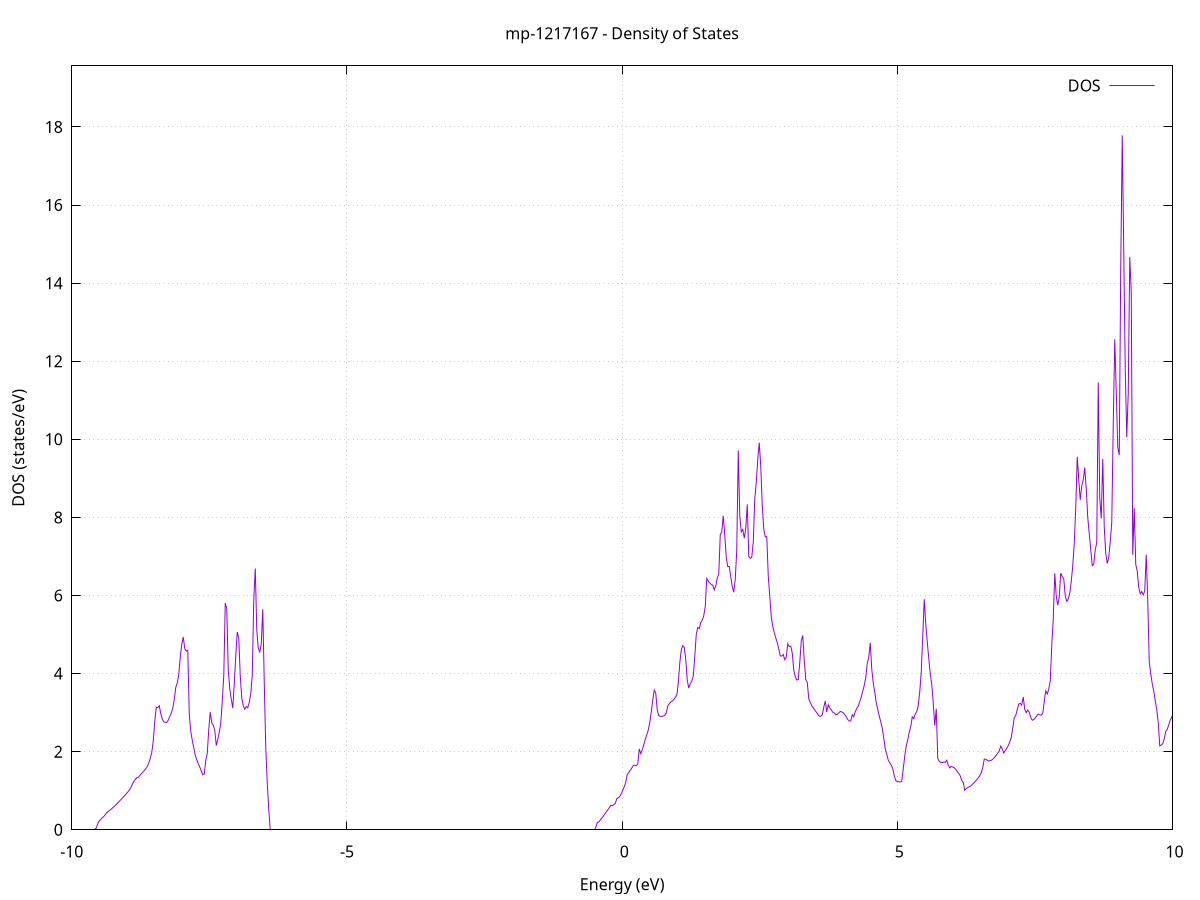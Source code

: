 set title 'mp-1217167 - Density of States'
set xlabel 'Energy (eV)'
set ylabel 'DOS (states/eV)'
set grid
set xrange [-10:10]
set yrange [0:19.564]
set xzeroaxis lt -1
set terminal png size 800,600
set output 'mp-1217167_dos_gnuplot.png'
plot '-' using 1:2 with lines title 'DOS'
-30.405000 0.000000
-30.377800 0.000000
-30.350500 0.000000
-30.323300 0.000000
-30.296000 0.000000
-30.268700 0.000000
-30.241500 0.000000
-30.214200 0.000000
-30.187000 0.000000
-30.159700 0.000000
-30.132500 0.000000
-30.105200 0.000000
-30.078000 0.000000
-30.050700 0.000000
-30.023500 0.000000
-29.996200 0.000000
-29.968900 0.000000
-29.941700 0.000000
-29.914400 0.000000
-29.887200 0.000000
-29.859900 0.000000
-29.832700 0.000000
-29.805400 0.000000
-29.778200 0.000000
-29.750900 0.000000
-29.723700 0.000000
-29.696400 0.000000
-29.669100 0.000000
-29.641900 0.000000
-29.614600 0.000000
-29.587400 0.000000
-29.560100 0.000000
-29.532900 0.000000
-29.505600 0.000000
-29.478400 0.000000
-29.451100 0.000000
-29.423800 0.000000
-29.396600 0.000000
-29.369300 0.000000
-29.342100 0.000000
-29.314800 0.000000
-29.287600 0.000000
-29.260300 0.000000
-29.233100 0.000000
-29.205800 0.000000
-29.178600 0.000000
-29.151300 0.000000
-29.124000 0.000000
-29.096800 0.000000
-29.069500 0.000000
-29.042300 0.000000
-29.015000 0.000000
-28.987800 0.000000
-28.960500 0.000000
-28.933300 0.000000
-28.906000 0.000000
-28.878800 0.000000
-28.851500 0.000000
-28.824200 0.000000
-28.797000 0.000000
-28.769700 0.000000
-28.742500 0.000000
-28.715200 0.000000
-28.688000 0.000000
-28.660700 0.000000
-28.633500 0.000000
-28.606200 0.000000
-28.579000 0.000000
-28.551700 0.000000
-28.524400 0.000000
-28.497200 0.000000
-28.469900 0.000000
-28.442700 0.000000
-28.415400 0.000000
-28.388200 0.000000
-28.360900 0.000000
-28.333700 0.000000
-28.306400 0.000000
-28.279200 0.000000
-28.251900 0.000000
-28.224600 0.000000
-28.197400 0.000000
-28.170100 0.000000
-28.142900 0.000000
-28.115600 0.000000
-28.088400 0.000000
-28.061100 0.000000
-28.033900 0.000000
-28.006600 0.000000
-27.979300 0.000000
-27.952100 0.000000
-27.924800 6.522800
-27.897600 5.503300
-27.870300 6.967200
-27.843100 14.033200
-27.815800 16.596500
-27.788600 21.663800
-27.761300 20.097700
-27.734100 16.280500
-27.706800 14.658400
-27.679500 20.655200
-27.652300 6.849800
-27.625000 13.544400
-27.597800 31.030700
-27.570500 16.588800
-27.543300 86.180500
-27.516000 36.840200
-27.488800 45.499500
-27.461500 47.075400
-27.434300 30.194900
-27.407000 8.302600
-27.379700 0.000000
-27.352500 0.000000
-27.325200 0.000000
-27.298000 0.000000
-27.270700 0.687100
-27.243500 3.081200
-27.216200 11.430200
-27.189000 48.379400
-27.161700 11.970000
-27.134500 0.000000
-27.107200 0.000000
-27.079900 34.578400
-27.052700 72.490400
-27.025400 17.737300
-26.998200 0.000000
-26.970900 0.000000
-26.943700 0.000000
-26.916400 0.000000
-26.889200 0.000000
-26.861900 0.000000
-26.834600 0.000000
-26.807400 0.000000
-26.780100 0.000000
-26.752900 0.000000
-26.725600 0.000000
-26.698400 0.000000
-26.671100 0.000000
-26.643900 0.000000
-26.616600 0.000000
-26.589400 0.000000
-26.562100 0.000000
-26.534800 0.000000
-26.507600 0.000000
-26.480300 0.000000
-26.453100 0.000000
-26.425800 0.000000
-26.398600 0.000000
-26.371300 0.000000
-26.344100 0.000000
-26.316800 0.000000
-26.289600 0.000000
-26.262300 0.000000
-26.235000 0.000000
-26.207800 0.000000
-26.180500 0.000000
-26.153300 0.000000
-26.126000 0.000000
-26.098800 0.000000
-26.071500 0.000000
-26.044300 0.000000
-26.017000 0.000000
-25.989800 0.000000
-25.962500 0.000000
-25.935200 0.000000
-25.908000 0.000000
-25.880700 0.000000
-25.853500 0.000000
-25.826200 0.000000
-25.799000 0.000000
-25.771700 0.000000
-25.744500 0.000000
-25.717200 0.000000
-25.690000 0.000000
-25.662700 0.000000
-25.635400 0.000000
-25.608200 0.000000
-25.580900 0.000000
-25.553700 0.000000
-25.526400 0.000000
-25.499200 0.000000
-25.471900 0.000000
-25.444700 0.000000
-25.417400 0.000000
-25.390100 0.000000
-25.362900 0.000000
-25.335600 0.000000
-25.308400 0.000000
-25.281100 0.000000
-25.253900 0.000000
-25.226600 0.000000
-25.199400 0.000000
-25.172100 0.000000
-25.144900 0.000000
-25.117600 0.000000
-25.090300 0.000000
-25.063100 0.000000
-25.035800 0.000000
-25.008600 0.000000
-24.981300 0.000000
-24.954100 0.000000
-24.926800 0.000000
-24.899600 0.000000
-24.872300 0.000000
-24.845100 0.000000
-24.817800 0.000000
-24.790500 0.000000
-24.763300 0.000000
-24.736000 0.000000
-24.708800 0.000000
-24.681500 0.000000
-24.654300 0.000000
-24.627000 0.000000
-24.599800 0.000000
-24.572500 0.000000
-24.545300 0.000000
-24.518000 0.000000
-24.490700 0.000000
-24.463500 0.000000
-24.436200 0.000000
-24.409000 0.000000
-24.381700 0.000000
-24.354500 0.000000
-24.327200 0.000000
-24.300000 0.000000
-24.272700 0.000000
-24.245400 0.000000
-24.218200 0.000000
-24.190900 0.000000
-24.163700 0.000000
-24.136400 0.000000
-24.109200 0.000000
-24.081900 0.000000
-24.054700 0.000000
-24.027400 0.000000
-24.000200 0.000000
-23.972900 0.000000
-23.945600 0.000000
-23.918400 0.000000
-23.891100 0.000000
-23.863900 0.000000
-23.836600 0.000000
-23.809400 0.000000
-23.782100 0.000000
-23.754900 0.000000
-23.727600 0.000000
-23.700400 0.000000
-23.673100 0.000000
-23.645800 0.000000
-23.618600 0.000000
-23.591300 0.000000
-23.564100 0.000000
-23.536800 0.000000
-23.509600 0.000000
-23.482300 0.000000
-23.455100 0.000000
-23.427800 0.000000
-23.400600 0.000000
-23.373300 0.000000
-23.346000 0.000000
-23.318800 0.000000
-23.291500 0.000000
-23.264300 0.000000
-23.237000 0.000000
-23.209800 0.000000
-23.182500 0.000000
-23.155300 0.000000
-23.128000 0.000000
-23.100800 0.000000
-23.073500 0.000000
-23.046200 0.000000
-23.019000 0.000000
-22.991700 0.000000
-22.964500 0.000000
-22.937200 0.000000
-22.910000 0.000000
-22.882700 0.000000
-22.855500 0.000000
-22.828200 0.000000
-22.800900 0.000000
-22.773700 0.000000
-22.746400 0.000000
-22.719200 0.000000
-22.691900 0.000000
-22.664700 0.000000
-22.637400 0.000000
-22.610200 0.000000
-22.582900 0.000000
-22.555700 0.000000
-22.528400 0.000000
-22.501100 0.000000
-22.473900 0.000000
-22.446600 0.000000
-22.419400 0.000000
-22.392100 0.000000
-22.364900 0.000000
-22.337600 0.000000
-22.310400 0.000000
-22.283100 0.000000
-22.255900 0.000000
-22.228600 0.000000
-22.201300 0.000000
-22.174100 0.000000
-22.146800 0.000000
-22.119600 0.000000
-22.092300 0.000000
-22.065100 0.000000
-22.037800 0.000000
-22.010600 0.000000
-21.983300 0.000000
-21.956100 0.000000
-21.928800 0.000000
-21.901500 0.000000
-21.874300 0.000000
-21.847000 0.000000
-21.819800 0.000000
-21.792500 0.000000
-21.765300 0.000000
-21.738000 0.000000
-21.710800 0.000000
-21.683500 0.000000
-21.656200 0.000000
-21.629000 0.000000
-21.601700 0.000000
-21.574500 0.000000
-21.547200 0.000000
-21.520000 0.000000
-21.492700 0.000000
-21.465500 0.000000
-21.438200 0.000000
-21.411000 0.000000
-21.383700 0.000000
-21.356400 0.000000
-21.329200 0.000000
-21.301900 0.000000
-21.274700 0.000000
-21.247400 0.000000
-21.220200 0.000000
-21.192900 0.000000
-21.165700 0.000000
-21.138400 0.000000
-21.111200 0.000000
-21.083900 0.000000
-21.056600 0.000000
-21.029400 0.000000
-21.002100 0.000000
-20.974900 0.000000
-20.947600 0.000000
-20.920400 0.000000
-20.893100 0.000000
-20.865900 0.000000
-20.838600 0.000000
-20.811400 0.000000
-20.784100 0.000000
-20.756800 0.000000
-20.729600 0.000000
-20.702300 0.000000
-20.675100 0.000000
-20.647800 0.000000
-20.620600 0.000000
-20.593300 0.000000
-20.566100 0.000000
-20.538800 0.000000
-20.511600 0.000000
-20.484300 0.000000
-20.457000 0.000000
-20.429800 0.000000
-20.402500 0.000000
-20.375300 0.000000
-20.348000 0.000000
-20.320800 0.000000
-20.293500 0.000000
-20.266300 0.000000
-20.239000 0.000000
-20.211700 0.000000
-20.184500 0.000000
-20.157200 0.000000
-20.130000 0.000000
-20.102700 0.000000
-20.075500 0.000000
-20.048200 0.000000
-20.021000 0.000000
-19.993700 0.000000
-19.966500 0.000000
-19.939200 0.000000
-19.911900 0.000000
-19.884700 0.000000
-19.857400 0.000000
-19.830200 0.000000
-19.802900 0.000000
-19.775700 0.000000
-19.748400 0.000000
-19.721200 0.000000
-19.693900 0.000000
-19.666700 0.000000
-19.639400 0.000000
-19.612100 0.000000
-19.584900 0.000000
-19.557600 0.000000
-19.530400 0.000000
-19.503100 0.000000
-19.475900 0.000000
-19.448600 0.000000
-19.421400 0.000000
-19.394100 0.000000
-19.366900 0.000000
-19.339600 0.000000
-19.312300 0.000000
-19.285100 0.000000
-19.257800 0.000000
-19.230600 0.000000
-19.203300 0.000000
-19.176100 0.000000
-19.148800 0.000000
-19.121600 0.000000
-19.094300 0.000000
-19.067100 0.000000
-19.039800 0.000000
-19.012500 0.000000
-18.985300 0.000000
-18.958000 0.000000
-18.930800 0.000000
-18.903500 0.000000
-18.876300 0.000000
-18.849000 0.000000
-18.821800 0.000000
-18.794500 0.000000
-18.767200 0.000000
-18.740000 0.000000
-18.712700 0.000000
-18.685500 0.000000
-18.658200 0.000000
-18.631000 0.000000
-18.603700 0.000000
-18.576500 0.000000
-18.549200 0.000000
-18.522000 0.000000
-18.494700 0.000000
-18.467400 0.000000
-18.440200 0.000000
-18.412900 0.000000
-18.385700 0.000000
-18.358400 0.000000
-18.331200 0.000000
-18.303900 0.000000
-18.276700 0.000000
-18.249400 0.000000
-18.222200 0.000000
-18.194900 0.000000
-18.167600 0.000000
-18.140400 0.000000
-18.113100 0.000000
-18.085900 0.000000
-18.058600 0.000000
-18.031400 0.000000
-18.004100 0.000000
-17.976900 0.000000
-17.949600 0.000000
-17.922400 0.000000
-17.895100 0.000000
-17.867800 0.000000
-17.840600 0.000000
-17.813300 0.000000
-17.786100 0.000000
-17.758800 0.000000
-17.731600 0.000000
-17.704300 0.000000
-17.677100 0.000000
-17.649800 0.000000
-17.622500 0.000000
-17.595300 0.000000
-17.568000 0.000000
-17.540800 0.000000
-17.513500 0.000000
-17.486300 0.000000
-17.459000 0.000000
-17.431800 0.000000
-17.404500 0.000000
-17.377300 0.000000
-17.350000 0.000000
-17.322700 0.000000
-17.295500 0.000000
-17.268200 0.000000
-17.241000 0.000000
-17.213700 0.000000
-17.186500 0.000000
-17.159200 0.000000
-17.132000 0.000000
-17.104700 0.000000
-17.077500 0.000000
-17.050200 0.000000
-17.022900 0.000000
-16.995700 0.000000
-16.968400 0.000000
-16.941200 0.000000
-16.913900 0.000000
-16.886700 0.000000
-16.859400 0.000000
-16.832200 0.000000
-16.804900 0.000000
-16.777700 0.000000
-16.750400 0.000000
-16.723100 0.000000
-16.695900 0.000000
-16.668600 0.000000
-16.641400 0.000000
-16.614100 0.000000
-16.586900 0.000000
-16.559600 0.000000
-16.532400 0.000000
-16.505100 0.000000
-16.477900 0.000000
-16.450600 0.000000
-16.423300 0.000000
-16.396100 0.000000
-16.368800 0.000000
-16.341600 0.000000
-16.314300 0.000000
-16.287100 0.000000
-16.259800 0.000000
-16.232600 0.000000
-16.205300 0.000000
-16.178000 0.000000
-16.150800 0.000000
-16.123500 0.000000
-16.096300 0.000000
-16.069000 0.000000
-16.041800 0.000000
-16.014500 0.000000
-15.987300 0.000000
-15.960000 0.000000
-15.932800 0.000000
-15.905500 0.000000
-15.878200 0.000000
-15.851000 0.000000
-15.823700 0.000000
-15.796500 0.000000
-15.769200 0.000000
-15.742000 0.000000
-15.714700 0.000000
-15.687500 0.000000
-15.660200 0.000000
-15.633000 0.000000
-15.605700 0.000000
-15.578400 0.000000
-15.551200 0.000000
-15.523900 0.000000
-15.496700 0.000000
-15.469400 0.000000
-15.442200 0.000000
-15.414900 0.000000
-15.387700 0.000000
-15.360400 0.000000
-15.333200 0.000000
-15.305900 0.000000
-15.278600 0.000000
-15.251400 0.000000
-15.224100 0.000000
-15.196900 0.000000
-15.169600 0.000000
-15.142400 0.000000
-15.115100 0.000000
-15.087900 0.000000
-15.060600 0.000000
-15.033300 0.000000
-15.006100 0.000000
-14.978800 0.000000
-14.951600 0.000000
-14.924300 0.000000
-14.897100 0.000000
-14.869800 0.000000
-14.842600 0.000000
-14.815300 0.000000
-14.788100 0.000000
-14.760800 0.000000
-14.733500 0.000000
-14.706300 0.000000
-14.679000 0.000000
-14.651800 0.000000
-14.624500 0.000000
-14.597300 0.000000
-14.570000 0.000000
-14.542800 0.000000
-14.515500 0.000000
-14.488300 0.000000
-14.461000 0.000000
-14.433700 0.000000
-14.406500 0.000000
-14.379200 0.000000
-14.352000 0.000000
-14.324700 0.000000
-14.297500 0.000000
-14.270200 0.000000
-14.243000 0.000000
-14.215700 0.000000
-14.188500 0.000000
-14.161200 0.000000
-14.133900 0.000000
-14.106700 0.000000
-14.079400 0.000000
-14.052200 0.000000
-14.024900 0.000000
-13.997700 0.000000
-13.970400 0.000000
-13.943200 0.000000
-13.915900 0.000000
-13.888700 0.000000
-13.861400 0.000000
-13.834100 0.000000
-13.806900 0.000000
-13.779600 0.000000
-13.752400 0.000000
-13.725100 0.000000
-13.697900 0.000000
-13.670600 0.000000
-13.643400 0.000000
-13.616100 0.000000
-13.588800 0.000000
-13.561600 0.000000
-13.534300 0.000000
-13.507100 0.000000
-13.479800 0.000000
-13.452600 0.000000
-13.425300 0.000000
-13.398100 0.000000
-13.370800 0.000000
-13.343600 0.000000
-13.316300 0.000000
-13.289000 0.000000
-13.261800 0.000000
-13.234500 0.000000
-13.207300 0.000000
-13.180000 0.000000
-13.152800 0.000000
-13.125500 0.000000
-13.098300 0.000000
-13.071000 0.000000
-13.043800 0.000000
-13.016500 0.000000
-12.989200 0.000000
-12.962000 0.000000
-12.934700 0.000000
-12.907500 0.000000
-12.880200 0.000000
-12.853000 0.000000
-12.825700 0.000000
-12.798500 0.000000
-12.771200 0.000000
-12.744000 0.000000
-12.716700 0.000000
-12.689400 0.000000
-12.662200 0.000000
-12.634900 0.000000
-12.607700 0.000000
-12.580400 0.000000
-12.553200 0.000000
-12.525900 0.000000
-12.498700 0.000000
-12.471400 0.000000
-12.444100 0.000000
-12.416900 0.000000
-12.389600 0.000000
-12.362400 0.000000
-12.335100 0.000000
-12.307900 0.000000
-12.280600 0.000000
-12.253400 0.000000
-12.226100 0.000000
-12.198900 0.000000
-12.171600 0.000000
-12.144300 0.000000
-12.117100 0.000000
-12.089800 0.000000
-12.062600 0.000000
-12.035300 0.000000
-12.008100 0.000000
-11.980800 0.000000
-11.953600 0.000000
-11.926300 0.000000
-11.899100 0.000000
-11.871800 0.000000
-11.844500 0.000000
-11.817300 0.000000
-11.790000 0.000000
-11.762800 0.000000
-11.735500 0.000000
-11.708300 0.000000
-11.681000 0.000000
-11.653800 0.000000
-11.626500 0.000000
-11.599300 0.000000
-11.572000 0.000000
-11.544700 0.000000
-11.517500 0.000000
-11.490200 0.000000
-11.463000 0.000000
-11.435700 0.000000
-11.408500 0.000000
-11.381200 0.000000
-11.354000 0.000000
-11.326700 0.000000
-11.299500 0.000000
-11.272200 0.000000
-11.244900 0.000000
-11.217700 0.000000
-11.190400 0.000000
-11.163200 0.000000
-11.135900 0.000000
-11.108700 0.000000
-11.081400 0.000000
-11.054200 0.000000
-11.026900 0.000000
-10.999600 0.000000
-10.972400 0.000000
-10.945100 0.000000
-10.917900 0.000000
-10.890600 0.000000
-10.863400 0.000000
-10.836100 0.000000
-10.808900 0.000000
-10.781600 0.000000
-10.754400 0.000000
-10.727100 0.000000
-10.699800 0.000000
-10.672600 0.000000
-10.645300 0.000000
-10.618100 0.000000
-10.590800 0.000000
-10.563600 0.000000
-10.536300 0.000000
-10.509100 0.000000
-10.481800 0.000000
-10.454600 0.000000
-10.427300 0.000000
-10.400000 0.000000
-10.372800 0.000000
-10.345500 0.000000
-10.318300 0.000000
-10.291000 0.000000
-10.263800 0.000000
-10.236500 0.000000
-10.209300 0.000000
-10.182000 0.000000
-10.154800 0.000000
-10.127500 0.000000
-10.100200 0.000000
-10.073000 0.000000
-10.045700 0.000000
-10.018500 0.000000
-9.991200 0.000000
-9.964000 0.000000
-9.936700 0.000000
-9.909500 0.000000
-9.882200 0.000000
-9.855000 0.000000
-9.827700 0.000000
-9.800400 0.000000
-9.773200 0.000000
-9.745900 0.000000
-9.718700 0.000000
-9.691400 0.000000
-9.664200 0.000000
-9.636900 0.000000
-9.609700 0.000000
-9.582400 0.000000
-9.555100 0.041800
-9.527900 0.152500
-9.500600 0.228700
-9.473400 0.264800
-9.446100 0.307800
-9.418900 0.339900
-9.391600 0.388100
-9.364400 0.437200
-9.337100 0.470600
-9.309900 0.499300
-9.282600 0.531500
-9.255300 0.565200
-9.228100 0.599300
-9.200800 0.636600
-9.173600 0.675200
-9.146300 0.716100
-9.119100 0.756000
-9.091800 0.794800
-9.064600 0.833900
-9.037300 0.876200
-9.010100 0.920400
-8.982800 0.966100
-8.955500 1.013700
-8.928300 1.071300
-8.901000 1.162600
-8.873800 1.242700
-8.846500 1.289400
-8.819300 1.334400
-8.792000 1.345300
-8.764800 1.388800
-8.737500 1.435600
-8.710300 1.474500
-8.683000 1.515300
-8.655700 1.561100
-8.628500 1.618200
-8.601200 1.710600
-8.574000 1.830200
-8.546700 1.977300
-8.519500 2.283800
-8.492200 2.782300
-8.465000 3.140400
-8.437700 3.129200
-8.410400 3.177900
-8.383200 2.972700
-8.355900 2.838800
-8.328700 2.762700
-8.301400 2.753600
-8.274200 2.750300
-8.246900 2.806500
-8.219700 2.903200
-8.192400 2.989400
-8.165200 3.117100
-8.137900 3.335600
-8.110600 3.647000
-8.083400 3.764600
-8.056100 3.973000
-8.028900 4.433600
-8.001600 4.748800
-7.974400 4.937000
-7.947100 4.636200
-7.919900 4.578700
-7.892600 4.593000
-7.865400 2.969600
-7.838100 2.519000
-7.810800 2.290800
-7.783600 2.100100
-7.756300 1.907700
-7.729100 1.792000
-7.701800 1.696800
-7.674600 1.605500
-7.647300 1.507200
-7.620100 1.408300
-7.592800 1.429900
-7.565600 1.776100
-7.538300 1.962100
-7.511000 2.576400
-7.483800 3.013600
-7.456500 2.736400
-7.429300 2.679900
-7.402000 2.550300
-7.374800 2.157900
-7.347500 2.309500
-7.320300 2.493900
-7.293000 2.727600
-7.265800 3.296000
-7.238500 3.947500
-7.211200 5.806500
-7.184000 5.650500
-7.156700 4.093300
-7.129500 3.601700
-7.102200 3.345800
-7.075000 3.118200
-7.047700 3.734600
-7.020500 4.453500
-6.993200 5.065400
-6.965900 4.907400
-6.938700 3.933100
-6.911400 3.379100
-6.884200 3.172500
-6.856900 3.086500
-6.829700 3.155500
-6.802400 3.125300
-6.775200 3.262100
-6.747900 3.493300
-6.720700 3.953800
-6.693400 5.893100
-6.666100 6.693900
-6.638900 5.115700
-6.611600 4.653700
-6.584400 4.555100
-6.557100 4.753800
-6.529900 5.646100
-6.502600 3.761400
-6.475400 2.086300
-6.448100 1.197900
-6.420900 0.501700
-6.393600 0.000900
-6.366300 0.000000
-6.339100 0.000000
-6.311800 0.000000
-6.284600 0.000000
-6.257300 0.000000
-6.230100 0.000000
-6.202800 0.000000
-6.175600 0.000000
-6.148300 0.000000
-6.121100 0.000000
-6.093800 0.000000
-6.066500 0.000000
-6.039300 0.000000
-6.012000 0.000000
-5.984800 0.000000
-5.957500 0.000000
-5.930300 0.000000
-5.903000 0.000000
-5.875800 0.000000
-5.848500 0.000000
-5.821200 0.000000
-5.794000 0.000000
-5.766700 0.000000
-5.739500 0.000000
-5.712200 0.000000
-5.685000 0.000000
-5.657700 0.000000
-5.630500 0.000000
-5.603200 0.000000
-5.576000 0.000000
-5.548700 0.000000
-5.521400 0.000000
-5.494200 0.000000
-5.466900 0.000000
-5.439700 0.000000
-5.412400 0.000000
-5.385200 0.000000
-5.357900 0.000000
-5.330700 0.000000
-5.303400 0.000000
-5.276200 0.000000
-5.248900 0.000000
-5.221600 0.000000
-5.194400 0.000000
-5.167100 0.000000
-5.139900 0.000000
-5.112600 0.000000
-5.085400 0.000000
-5.058100 0.000000
-5.030900 0.000000
-5.003600 0.000000
-4.976400 0.000000
-4.949100 0.000000
-4.921800 0.000000
-4.894600 0.000000
-4.867300 0.000000
-4.840100 0.000000
-4.812800 0.000000
-4.785600 0.000000
-4.758300 0.000000
-4.731100 0.000000
-4.703800 0.000000
-4.676600 0.000000
-4.649300 0.000000
-4.622000 0.000000
-4.594800 0.000000
-4.567500 0.000000
-4.540300 0.000000
-4.513000 0.000000
-4.485800 0.000000
-4.458500 0.000000
-4.431300 0.000000
-4.404000 0.000000
-4.376700 0.000000
-4.349500 0.000000
-4.322200 0.000000
-4.295000 0.000000
-4.267700 0.000000
-4.240500 0.000000
-4.213200 0.000000
-4.186000 0.000000
-4.158700 0.000000
-4.131500 0.000000
-4.104200 0.000000
-4.076900 0.000000
-4.049700 0.000000
-4.022400 0.000000
-3.995200 0.000000
-3.967900 0.000000
-3.940700 0.000000
-3.913400 0.000000
-3.886200 0.000000
-3.858900 0.000000
-3.831700 0.000000
-3.804400 0.000000
-3.777100 0.000000
-3.749900 0.000000
-3.722600 0.000000
-3.695400 0.000000
-3.668100 0.000000
-3.640900 0.000000
-3.613600 0.000000
-3.586400 0.000000
-3.559100 0.000000
-3.531900 0.000000
-3.504600 0.000000
-3.477300 0.000000
-3.450100 0.000000
-3.422800 0.000000
-3.395600 0.000000
-3.368300 0.000000
-3.341100 0.000000
-3.313800 0.000000
-3.286600 0.000000
-3.259300 0.000000
-3.232000 0.000000
-3.204800 0.000000
-3.177500 0.000000
-3.150300 0.000000
-3.123000 0.000000
-3.095800 0.000000
-3.068500 0.000000
-3.041300 0.000000
-3.014000 0.000000
-2.986800 0.000000
-2.959500 0.000000
-2.932200 0.000000
-2.905000 0.000000
-2.877700 0.000000
-2.850500 0.000000
-2.823200 0.000000
-2.796000 0.000000
-2.768700 0.000000
-2.741500 0.000000
-2.714200 0.000000
-2.687000 0.000000
-2.659700 0.000000
-2.632400 0.000000
-2.605200 0.000000
-2.577900 0.000000
-2.550700 0.000000
-2.523400 0.000000
-2.496200 0.000000
-2.468900 0.000000
-2.441700 0.000000
-2.414400 0.000000
-2.387200 0.000000
-2.359900 0.000000
-2.332600 0.000000
-2.305400 0.000000
-2.278100 0.000000
-2.250900 0.000000
-2.223600 0.000000
-2.196400 0.000000
-2.169100 0.000000
-2.141900 0.000000
-2.114600 0.000000
-2.087400 0.000000
-2.060100 0.000000
-2.032800 0.000000
-2.005600 0.000000
-1.978300 0.000000
-1.951100 0.000000
-1.923800 0.000000
-1.896600 0.000000
-1.869300 0.000000
-1.842100 0.000000
-1.814800 0.000000
-1.787500 0.000000
-1.760300 0.000000
-1.733000 0.000000
-1.705800 0.000000
-1.678500 0.000000
-1.651300 0.000000
-1.624000 0.000000
-1.596800 0.000000
-1.569500 0.000000
-1.542300 0.000000
-1.515000 0.000000
-1.487700 0.000000
-1.460500 0.000000
-1.433200 0.000000
-1.406000 0.000000
-1.378700 0.000000
-1.351500 0.000000
-1.324200 0.000000
-1.297000 0.000000
-1.269700 0.000000
-1.242500 0.000000
-1.215200 0.000000
-1.187900 0.000000
-1.160700 0.000000
-1.133400 0.000000
-1.106200 0.000000
-1.078900 0.000000
-1.051700 0.000000
-1.024400 0.000000
-0.997200 0.000000
-0.969900 0.000000
-0.942700 0.000000
-0.915400 0.000000
-0.888100 0.000000
-0.860900 0.000000
-0.833600 0.000000
-0.806400 0.000000
-0.779100 0.000000
-0.751900 0.000000
-0.724600 0.000000
-0.697400 0.000000
-0.670100 0.000000
-0.642900 0.000000
-0.615600 0.000000
-0.588300 0.000000
-0.561100 0.000000
-0.533800 0.000000
-0.506600 0.000000
-0.479300 0.060600
-0.452100 0.187100
-0.424800 0.200700
-0.397600 0.248700
-0.370300 0.297600
-0.343000 0.348400
-0.315800 0.403600
-0.288500 0.458700
-0.261300 0.509500
-0.234000 0.564400
-0.206800 0.627800
-0.179500 0.615900
-0.152300 0.641200
-0.125000 0.670500
-0.097800 0.797100
-0.070500 0.820300
-0.043200 0.853200
-0.016000 0.922200
0.011300 1.007300
0.038500 1.104300
0.065800 1.216200
0.093000 1.419600
0.120300 1.464800
0.147500 1.523300
0.174800 1.581800
0.202000 1.641500
0.229300 1.653300
0.256600 1.642000
0.283800 1.678700
0.311100 2.071200
0.338300 1.946400
0.365600 2.052600
0.392800 2.173900
0.420100 2.316400
0.447300 2.430900
0.474600 2.554300
0.501800 2.748600
0.529100 3.015800
0.556400 3.324300
0.583600 3.576700
0.610900 3.494100
0.638100 3.065200
0.665400 2.923800
0.692600 2.905700
0.719900 2.902900
0.747100 2.912100
0.774400 2.929900
0.801700 2.991100
0.828900 3.170300
0.856200 3.226000
0.883400 3.271800
0.910700 3.298300
0.937900 3.336900
0.965200 3.388900
0.992400 3.443100
1.019700 3.751500
1.046900 4.265400
1.074200 4.606400
1.101500 4.714700
1.128700 4.672000
1.156000 4.362400
1.183200 3.829100
1.210500 3.627300
1.237700 3.742200
1.265000 3.802800
1.292200 3.942700
1.319500 4.429100
1.346700 5.002300
1.374000 5.182000
1.401300 5.150600
1.428500 5.313800
1.455800 5.366300
1.483000 5.483500
1.510300 5.725200
1.537500 6.436100
1.564800 6.366200
1.592000 6.322300
1.619300 6.280200
1.646500 6.263400
1.673800 6.144200
1.701100 6.249200
1.728300 6.451800
1.755600 6.545500
1.782800 7.555300
1.810100 7.629900
1.837300 8.040400
1.864600 7.549900
1.891800 6.971100
1.919100 6.738600
1.946300 6.744500
1.973600 6.480800
2.000900 6.225700
2.028100 6.085600
2.055400 6.424600
2.082600 7.163500
2.109900 9.713400
2.137100 8.038900
2.164400 7.629300
2.191600 7.691200
2.218900 7.471700
2.246200 7.715300
2.273400 8.336000
2.300700 7.001100
2.327900 6.948600
2.355200 6.980400
2.382400 7.370600
2.409700 8.472100
2.436900 8.891200
2.464200 9.486000
2.491400 9.914000
2.518700 9.306100
2.546000 8.298500
2.573200 7.703900
2.600500 7.501200
2.627700 7.507000
2.655000 6.495300
2.682200 5.978600
2.709500 5.457600
2.736700 5.211500
2.764000 5.053000
2.791200 4.912400
2.818500 4.797300
2.845800 4.630700
2.873000 4.452100
2.900300 4.449600
2.927500 4.489200
2.954800 4.354900
2.982000 4.418200
3.009300 4.766600
3.036500 4.693500
3.063800 4.702400
3.091000 4.526500
3.118300 4.093900
3.145600 3.924000
3.172800 3.834600
3.200100 3.851800
3.227300 4.283400
3.254600 4.837400
3.281800 4.978500
3.309100 4.326800
3.336300 3.850600
3.363600 3.775000
3.390900 3.354500
3.418100 3.259200
3.445400 3.181400
3.472600 3.122000
3.499900 3.069000
3.527100 3.015600
3.554400 2.962000
3.581600 2.908800
3.608900 2.908500
3.636100 2.943400
3.663400 3.139600
3.690700 3.299200
3.717900 3.019000
3.745200 3.203500
3.772400 3.120100
3.799700 3.069500
3.826900 3.012400
3.854200 2.994800
3.881400 2.943100
3.908700 2.957300
3.935900 2.992700
3.963200 3.030100
3.990500 3.018100
4.017700 2.995500
4.045000 2.947000
4.072200 2.893600
4.099500 2.822800
4.126700 2.784300
4.154000 2.784800
4.181200 2.946500
4.208500 2.895500
4.235700 3.027000
4.263000 3.106500
4.290300 3.166300
4.317500 3.280200
4.344800 3.400700
4.372000 3.545500
4.399300 3.700000
4.426500 3.891500
4.453800 4.265000
4.481000 4.417100
4.508300 4.790600
4.535500 4.114100
4.562800 3.755700
4.590100 3.525000
4.617300 3.251300
4.644600 3.077800
4.671800 2.912000
4.699100 2.763200
4.726300 2.602500
4.753600 2.343700
4.780800 2.077300
4.808100 1.935800
4.835400 1.779600
4.862600 1.711800
4.889900 1.658400
4.917100 1.567600
4.944400 1.380100
4.971600 1.260700
4.998900 1.232400
5.026100 1.230600
5.053400 1.222400
5.080600 1.241400
5.107900 1.559800
5.135200 1.890200
5.162400 2.149000
5.189700 2.303800
5.216900 2.500600
5.244200 2.638000
5.271400 2.893700
5.298700 2.844600
5.325900 2.972600
5.353200 3.023500
5.380400 3.184600
5.407700 3.537500
5.435000 4.041000
5.462200 4.978600
5.489500 5.904500
5.516700 5.271300
5.544000 4.813900
5.571200 4.392500
5.598500 3.999500
5.625700 3.720500
5.653000 3.242900
5.680200 2.667600
5.707500 3.102000
5.734800 1.831800
5.762000 1.752300
5.789300 1.725700
5.816500 1.722100
5.843800 1.730700
5.871000 1.729300
5.898300 1.782300
5.925500 1.655100
5.952800 1.583400
5.980100 1.623700
6.007300 1.606900
6.034600 1.585500
6.061800 1.548800
6.089100 1.489400
6.116300 1.439200
6.143600 1.379600
6.170800 1.263100
6.198100 1.216900
6.225300 1.012600
6.252600 1.059700
6.279900 1.079600
6.307100 1.101400
6.334400 1.125000
6.361600 1.159600
6.388900 1.199100
6.416100 1.238900
6.443400 1.282000
6.470600 1.327100
6.497900 1.385000
6.525100 1.461100
6.552400 1.591900
6.579700 1.810300
6.606900 1.808600
6.634200 1.781400
6.661400 1.759400
6.688700 1.775300
6.715900 1.784100
6.743200 1.819600
6.770400 1.859700
6.797700 1.910200
6.824900 1.965400
6.852200 2.021700
6.879500 2.144700
6.906700 2.075400
6.934000 1.966300
6.961200 2.020500
6.988500 2.083400
7.015700 2.156700
7.043000 2.247000
7.070200 2.362300
7.097500 2.608200
7.124700 2.874800
7.152000 2.931400
7.179300 3.078400
7.206500 3.220800
7.233800 3.235400
7.261000 3.193100
7.288300 3.401000
7.315500 3.084700
7.342800 2.999500
7.370000 3.064200
7.397300 3.009600
7.424600 2.873800
7.451800 2.806300
7.479100 2.820000
7.506300 2.864400
7.533600 2.920000
7.560800 2.963800
7.588100 2.940400
7.615300 2.936100
7.642600 2.982000
7.669800 3.292600
7.697100 3.557700
7.724400 3.477300
7.751600 3.604600
7.778900 3.815200
7.806100 4.712100
7.833400 5.402700
7.860600 6.570500
7.887900 5.981800
7.915100 5.750700
7.942400 5.967200
7.969600 6.573100
7.996900 6.487700
8.024200 6.426200
8.051400 5.995700
8.078700 5.850200
8.105900 5.907900
8.133200 6.054800
8.160400 6.361600
8.187700 6.763500
8.214900 7.329300
8.242200 8.256500
8.269400 9.555900
8.296700 8.957300
8.324000 8.451300
8.351200 8.804700
8.378500 8.962900
8.405700 9.277900
8.433000 8.725300
8.460200 7.992800
8.487500 7.582200
8.514700 7.177700
8.542000 6.765000
8.569300 6.799500
8.596500 7.170700
8.623800 7.355400
8.651000 11.456400
8.678300 8.495600
8.705500 7.975000
8.732800 9.493600
8.760000 7.750100
8.787300 7.076600
8.814500 6.822400
8.841800 6.978400
8.869100 7.375900
8.896300 7.872100
8.923600 10.386000
8.950800 12.562000
8.978100 11.231000
9.005300 9.794800
9.032600 9.594600
9.059800 14.436900
9.087100 17.785200
9.114300 14.804400
9.141600 11.806600
9.168900 10.051000
9.196100 11.183700
9.223400 14.670300
9.250600 13.775400
9.277900 7.040200
9.305100 8.233900
9.332400 6.790600
9.359600 6.621800
9.386900 6.202500
9.414100 6.042700
9.441400 6.105000
9.468700 6.016500
9.495900 6.114800
9.523200 7.047700
9.550400 5.868200
9.577700 4.294600
9.604900 3.995600
9.632200 3.736700
9.659400 3.548200
9.686700 3.307300
9.713900 3.077400
9.741200 2.745600
9.768500 2.148000
9.795700 2.170200
9.823000 2.205200
9.850200 2.331000
9.877500 2.516400
9.904700 2.571500
9.932000 2.686500
9.959200 2.808800
9.986500 2.875400
10.013800 3.016000
10.041000 3.018100
10.068300 2.992800
10.095500 2.971400
10.122800 3.012400
10.150000 3.026300
10.177300 2.997200
10.204500 2.987900
10.231800 2.972000
10.259000 2.960200
10.286300 2.919500
10.313600 2.915700
10.340800 2.911100
10.368100 2.934000
10.395300 2.980900
10.422600 3.044400
10.449800 3.100800
10.477100 3.116600
10.504300 3.214000
10.531600 3.399600
10.558800 3.734600
10.586100 3.962600
10.613400 3.895500
10.640600 3.853600
10.667900 3.805400
10.695100 3.738000
10.722400 3.668900
10.749600 3.663100
10.776900 3.508800
10.804100 3.280100
10.831400 3.297600
10.858600 3.411700
10.885900 3.463400
10.913200 3.494800
10.940400 3.485300
10.967700 3.454000
10.994900 3.414100
11.022200 3.438000
11.049400 3.439800
11.076700 3.435500
11.103900 3.439700
11.131200 3.476000
11.158400 3.657000
11.185700 3.920100
11.213000 4.025000
11.240200 3.872900
11.267500 3.769000
11.294700 3.756800
11.322000 3.808100
11.349200 3.793700
11.376500 3.817600
11.403700 3.796300
11.431000 3.803500
11.458300 3.696200
11.485500 3.671200
11.512800 3.571400
11.540000 3.512000
11.567300 3.474700
11.594500 3.434700
11.621800 3.391100
11.649000 3.376800
11.676300 3.406700
11.703500 3.458300
11.730800 3.481000
11.758100 3.522300
11.785300 3.568500
11.812600 3.621600
11.839800 3.794000
11.867100 3.955200
11.894300 3.976300
11.921600 3.961600
11.948800 3.938000
11.976100 3.926200
12.003300 3.894300
12.030600 3.860400
12.057900 3.823400
12.085100 3.770200
12.112400 3.719400
12.139600 3.680600
12.166900 3.680000
12.194100 3.805200
12.221400 3.950600
12.248600 3.943000
12.275900 3.986800
12.303100 4.457700
12.330400 3.819800
12.357700 3.588300
12.384900 3.480500
12.412200 3.490600
12.439400 3.545400
12.466700 3.728800
12.493900 3.488500
12.521200 5.376700
12.548400 3.697200
12.575700 3.475900
12.603000 3.138100
12.630200 2.856400
12.657500 2.610800
12.684700 2.406700
12.712000 2.124500
12.739200 2.214700
12.766500 1.727800
12.793700 1.084100
12.821000 0.843300
12.848200 0.634400
12.875500 0.559600
12.902800 0.543600
12.930000 0.527600
12.957300 0.511600
12.984500 0.495500
13.011800 0.479500
13.039000 0.463500
13.066300 0.447500
13.093500 0.431400
13.120800 0.444400
13.148000 0.422500
13.175300 0.400700
13.202600 0.378900
13.229800 0.357100
13.257100 0.335300
13.284300 0.313400
13.311600 0.291600
13.338800 0.269800
13.366100 0.248000
13.393300 0.000000
13.420600 0.000000
13.447800 0.000000
13.475100 0.000000
13.502400 0.000000
13.529600 0.000000
13.556900 0.000000
13.584100 0.000000
13.611400 0.000000
13.638600 0.000000
13.665900 0.000000
13.693100 0.000000
13.720400 0.000000
13.747600 0.000000
13.774900 0.000000
13.802200 0.000000
13.829400 0.000000
13.856700 0.000000
13.883900 0.000000
13.911200 0.000000
13.938400 0.000000
13.965700 0.002400
13.992900 0.008300
14.020200 0.017900
14.047500 0.031100
14.074700 0.047600
14.102000 0.060900
14.129200 0.077600
14.156500 0.080600
14.183700 0.084100
14.211000 0.088000
14.238200 0.092400
14.265500 0.097500
14.292700 0.103200
14.320000 0.109600
14.347300 0.115800
14.374500 0.120400
14.401800 0.127600
14.429000 0.134800
14.456300 0.142100
14.483500 0.149600
14.510800 0.157200
14.538000 0.164400
14.565300 0.170000
14.592500 0.174000
14.619800 0.176600
14.647100 0.182200
14.674300 0.187700
14.701600 0.193400
14.728800 0.199200
14.756100 0.205000
14.783300 0.210900
14.810600 0.216800
14.837800 0.222800
14.865100 0.308000
14.892300 0.292600
14.919600 0.307300
14.946900 0.322100
14.974100 0.337000
15.001400 0.352500
15.028600 0.368500
15.055900 0.385800
15.083100 0.404000
15.110400 0.422700
15.137600 0.441700
15.164900 0.461100
15.192200 0.481000
15.219400 0.503000
15.246700 0.521300
15.273900 0.535300
15.301200 0.554900
15.328400 0.573300
15.355700 0.593000
15.382900 0.612800
15.410200 0.632500
15.437400 0.652200
15.464700 0.730600
15.492000 0.766000
15.519200 0.800500
15.546500 0.835900
15.573700 0.873600
15.601000 0.913800
15.628200 0.957700
15.655500 1.008400
15.682700 1.067600
15.710000 1.136200
15.737200 1.205700
15.764500 1.271900
15.791800 1.311200
15.819000 1.370100
15.846300 1.426300
15.873500 1.486400
15.900800 1.566800
15.928000 1.691300
15.955300 1.910700
15.982500 1.878800
16.009800 1.868400
16.037000 1.897100
16.064300 1.932100
16.091600 1.957900
16.118800 2.141700
16.146100 2.048900
16.173300 1.999100
16.200600 1.944200
16.227800 1.881600
16.255100 1.786800
16.282300 1.729700
16.309600 1.739800
16.336800 1.739800
16.364100 1.739200
16.391400 1.747200
16.418600 1.790600
16.445900 1.769100
16.473100 1.745100
16.500400 1.745700
16.527600 1.749900
16.554900 1.815200
16.582100 1.810700
16.609400 1.834800
16.636700 1.850000
16.663900 1.865100
16.691200 1.849300
16.718400 1.855300
16.745700 2.318400
16.772900 2.027900
16.800200 1.838100
16.827400 1.710200
16.854700 1.679000
16.881900 1.691300
16.909200 1.764100
16.936500 1.657900
16.963700 1.661800
16.991000 1.653900
17.018200 1.585100
17.045500 1.575800
17.072700 1.569500
17.100000 1.573600
17.127200 1.585100
17.154500 1.605000
17.181700 1.603300
17.209000 1.687500
17.236300 1.812700
17.263500 2.112400
17.290800 3.265900
17.318000 2.985600
17.345300 2.739500
17.372500 2.732300
17.399800 2.739700
17.427000 2.730200
17.454300 2.724300
17.481500 2.635300
17.508800 2.400400
17.536100 2.378100
17.563300 2.388900
17.590600 2.407100
17.617800 2.426100
17.645100 2.443400
17.672300 2.443300
17.699600 2.438800
17.726800 2.430000
17.754100 2.418000
17.781400 2.418700
17.808600 2.414000
17.835900 2.350800
17.863100 2.288800
17.890400 2.233100
17.917600 2.239900
17.944900 2.205900
17.972100 2.152700
17.999400 2.022500
18.026600 1.871600
18.053900 1.760400
18.081200 1.676500
18.108400 1.614600
18.135700 1.614200
18.162900 1.607400
18.190200 1.632100
18.217400 1.675500
18.244700 1.711900
18.271900 1.721100
18.299200 1.800800
18.326400 1.933500
18.353700 1.951900
18.381000 1.946000
18.408200 1.955100
18.435500 1.931800
18.462700 1.960300
18.490000 1.790600
18.517200 1.626100
18.544500 1.556400
18.571700 1.525300
18.599000 1.525100
18.626200 1.509200
18.653500 1.496200
18.680800 1.518300
18.708000 1.496400
18.735300 1.432600
18.762500 1.442600
18.789800 1.446900
18.817000 1.449500
18.844300 1.451400
18.871500 1.454800
18.898800 1.477400
18.926000 1.429000
18.953300 1.506300
18.980600 1.528300
19.007800 1.555400
19.035100 1.595900
19.062300 1.659500
19.089600 1.820600
19.116800 2.035600
19.144100 2.396300
19.171300 2.345100
19.198600 2.219900
19.225900 2.084900
19.253100 1.993100
19.280400 1.928200
19.307600 1.911600
19.334900 1.891600
19.362100 1.914400
19.389400 1.926300
19.416600 1.977000
19.443900 2.077700
19.471100 2.126300
19.498400 2.203800
19.525700 2.219100
19.552900 2.235900
19.580200 2.420000
19.607400 2.370600
19.634700 2.723400
19.661900 3.250800
19.689200 4.188500
19.716400 4.887600
19.743700 5.645000
19.770900 6.880500
19.798200 8.315100
19.825500 9.196100
19.852700 5.818200
19.880000 3.453900
19.907200 2.879600
19.934500 3.353500
19.961700 4.594900
19.989000 4.136300
20.016200 5.169100
20.043500 5.197300
20.070700 5.757900
20.098000 5.417300
20.125300 5.992300
20.152500 5.520200
20.179800 5.356000
20.207000 5.264400
20.234300 5.152300
20.261500 5.318700
20.288800 5.292600
20.316000 5.097100
20.343300 4.848000
20.370500 4.769500
20.397800 4.661000
20.425100 4.302500
20.452300 4.169200
20.479600 4.172900
20.506800 4.023800
20.534100 3.766600
20.561300 3.582600
20.588600 3.653400
20.615800 3.704700
20.643100 3.877000
20.670400 4.243600
20.697600 5.525000
20.724900 4.635900
20.752100 4.841400
20.779400 4.442900
20.806600 4.363500
20.833900 4.133100
20.861100 3.846000
20.888400 3.779500
20.915600 3.487700
20.942900 3.205000
20.970200 2.972700
20.997400 2.939500
21.024700 3.311300
21.051900 3.320000
21.079200 4.236000
21.106400 4.723900
21.133700 4.200700
21.160900 3.888300
21.188200 3.527800
21.215400 3.401700
21.242700 2.857600
21.270000 2.629900
21.297200 2.522500
21.324500 2.492500
21.351700 2.864600
21.379000 2.888700
21.406200 2.684400
21.433500 2.373900
21.460700 2.056500
21.488000 1.464400
21.515200 1.059600
21.542500 0.420000
21.569800 0.121200
21.597000 0.004800
21.624300 0.000000
21.651500 0.000000
21.678800 0.000000
21.706000 0.000000
21.733300 0.000000
21.760500 0.000000
21.787800 0.000000
21.815100 0.000000
21.842300 0.000000
21.869600 0.000000
21.896800 0.000000
21.924100 0.000000
21.951300 0.000000
21.978600 0.000000
22.005800 0.000000
22.033100 0.000000
22.060300 0.000000
22.087600 0.000000
22.114900 0.000000
22.142100 0.000000
22.169400 0.000000
22.196600 0.000000
22.223900 0.000000
22.251100 0.000000
22.278400 0.000000
22.305600 0.000000
22.332900 0.000000
22.360100 0.000000
22.387400 0.000000
22.414700 0.000000
22.441900 0.000000
22.469200 0.000000
22.496400 0.000000
22.523700 0.000000
22.550900 0.000000
22.578200 0.000000
22.605400 0.000000
22.632700 0.000000
22.659900 0.000000
22.687200 0.000000
22.714500 0.000000
22.741700 0.000000
22.769000 0.000000
22.796200 0.000000
22.823500 0.000000
22.850700 0.000000
22.878000 0.000000
22.905200 0.000000
22.932500 0.000000
22.959700 0.000000
22.987000 0.000000
23.014300 0.000000
23.041500 0.000000
23.068800 0.000000
23.096000 0.000000
23.123300 0.000000
23.150500 0.000000
23.177800 0.000000
23.205000 0.000000
23.232300 0.000000
23.259600 0.000000
23.286800 0.000000
23.314100 0.000000
23.341300 0.000000
23.368600 0.000000
23.395800 0.000000
23.423100 0.000000
23.450300 0.000000
23.477600 0.000000
23.504800 0.000000
23.532100 0.000000
23.559400 0.000000
23.586600 0.000000
23.613900 0.000000
23.641100 0.000000
23.668400 0.000000
23.695600 0.000000
23.722900 0.000000
23.750100 0.000000
23.777400 0.000000
23.804600 0.000000
23.831900 0.000000
23.859200 0.000000
23.886400 0.000000
23.913700 0.000000
23.940900 0.000000
23.968200 0.000000
23.995400 0.000000
24.022700 0.000000
24.049900 0.000000
24.077200 0.000000
24.104400 0.000000
e
